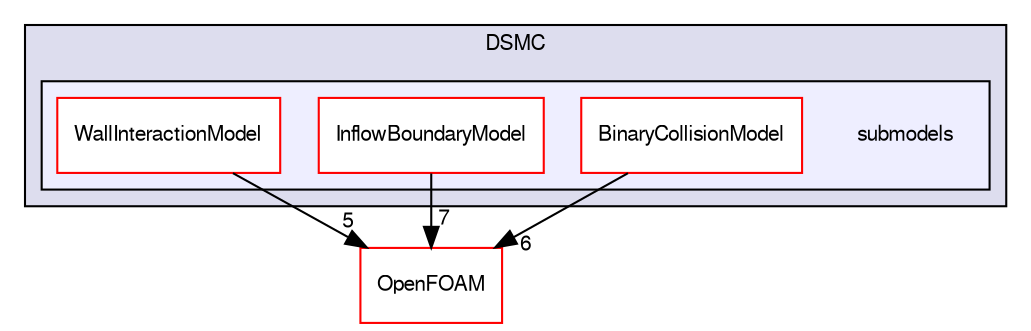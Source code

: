 digraph "src/lagrangian/DSMC/submodels" {
  bgcolor=transparent;
  compound=true
  node [ fontsize="10", fontname="FreeSans"];
  edge [ labelfontsize="10", labelfontname="FreeSans"];
  subgraph clusterdir_0edaa91cbfb55b9d84a014d50382efcb {
    graph [ bgcolor="#ddddee", pencolor="black", label="DSMC" fontname="FreeSans", fontsize="10", URL="dir_0edaa91cbfb55b9d84a014d50382efcb.html"]
  subgraph clusterdir_aa5533d18bfe518db8350fc74caf402d {
    graph [ bgcolor="#eeeeff", pencolor="black", label="" URL="dir_aa5533d18bfe518db8350fc74caf402d.html"];
    dir_aa5533d18bfe518db8350fc74caf402d [shape=plaintext label="submodels"];
    dir_5a016b681099220922dbcc745c32c14c [shape=box label="BinaryCollisionModel" color="red" fillcolor="white" style="filled" URL="dir_5a016b681099220922dbcc745c32c14c.html"];
    dir_2033f01dbb0ef26f5fa09669b575622a [shape=box label="InflowBoundaryModel" color="red" fillcolor="white" style="filled" URL="dir_2033f01dbb0ef26f5fa09669b575622a.html"];
    dir_d519d228e0cafd55f925ef35f21d9443 [shape=box label="WallInteractionModel" color="red" fillcolor="white" style="filled" URL="dir_d519d228e0cafd55f925ef35f21d9443.html"];
  }
  }
  dir_c5473ff19b20e6ec4dfe5c310b3778a8 [shape=box label="OpenFOAM" color="red" URL="dir_c5473ff19b20e6ec4dfe5c310b3778a8.html"];
  dir_d519d228e0cafd55f925ef35f21d9443->dir_c5473ff19b20e6ec4dfe5c310b3778a8 [headlabel="5", labeldistance=1.5 headhref="dir_001239_001706.html"];
  dir_2033f01dbb0ef26f5fa09669b575622a->dir_c5473ff19b20e6ec4dfe5c310b3778a8 [headlabel="7", labeldistance=1.5 headhref="dir_001235_001706.html"];
  dir_5a016b681099220922dbcc745c32c14c->dir_c5473ff19b20e6ec4dfe5c310b3778a8 [headlabel="6", labeldistance=1.5 headhref="dir_001230_001706.html"];
}
